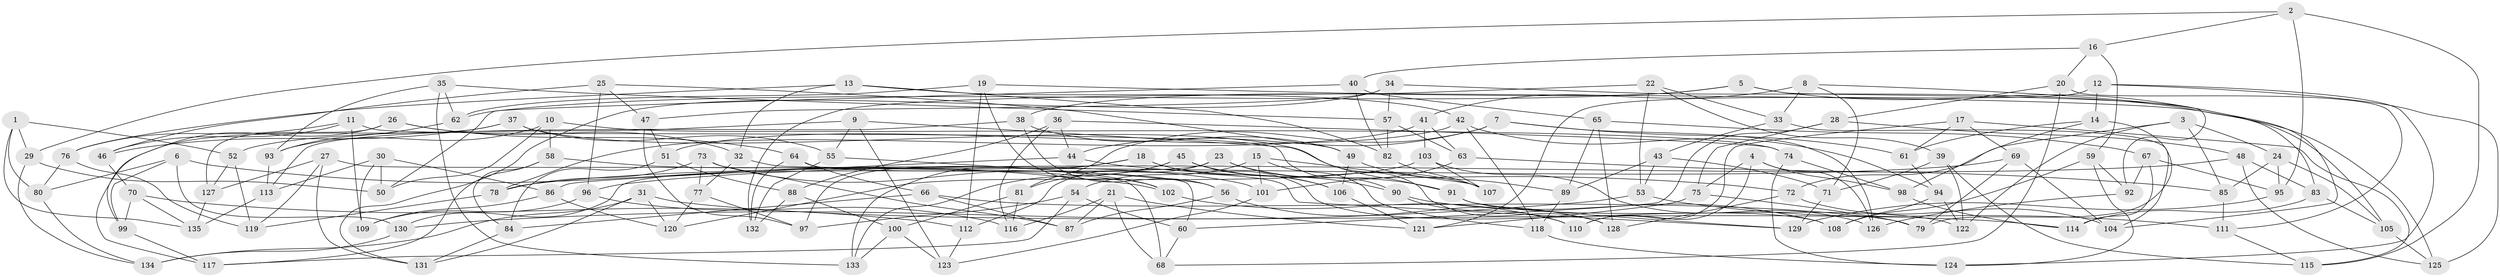 // Generated by graph-tools (version 1.1) at 2025/50/03/09/25 03:50:54]
// undirected, 135 vertices, 270 edges
graph export_dot {
graph [start="1"]
  node [color=gray90,style=filled];
  1;
  2;
  3;
  4;
  5;
  6;
  7;
  8;
  9;
  10;
  11;
  12;
  13;
  14;
  15;
  16;
  17;
  18;
  19;
  20;
  21;
  22;
  23;
  24;
  25;
  26;
  27;
  28;
  29;
  30;
  31;
  32;
  33;
  34;
  35;
  36;
  37;
  38;
  39;
  40;
  41;
  42;
  43;
  44;
  45;
  46;
  47;
  48;
  49;
  50;
  51;
  52;
  53;
  54;
  55;
  56;
  57;
  58;
  59;
  60;
  61;
  62;
  63;
  64;
  65;
  66;
  67;
  68;
  69;
  70;
  71;
  72;
  73;
  74;
  75;
  76;
  77;
  78;
  79;
  80;
  81;
  82;
  83;
  84;
  85;
  86;
  87;
  88;
  89;
  90;
  91;
  92;
  93;
  94;
  95;
  96;
  97;
  98;
  99;
  100;
  101;
  102;
  103;
  104;
  105;
  106;
  107;
  108;
  109;
  110;
  111;
  112;
  113;
  114;
  115;
  116;
  117;
  118;
  119;
  120;
  121;
  122;
  123;
  124;
  125;
  126;
  127;
  128;
  129;
  130;
  131;
  132;
  133;
  134;
  135;
  1 -- 29;
  1 -- 135;
  1 -- 80;
  1 -- 52;
  2 -- 115;
  2 -- 95;
  2 -- 29;
  2 -- 16;
  3 -- 85;
  3 -- 122;
  3 -- 24;
  3 -- 72;
  4 -- 126;
  4 -- 110;
  4 -- 75;
  4 -- 98;
  5 -- 38;
  5 -- 62;
  5 -- 92;
  5 -- 105;
  6 -- 99;
  6 -- 102;
  6 -- 80;
  6 -- 130;
  7 -- 44;
  7 -- 126;
  7 -- 61;
  7 -- 81;
  8 -- 33;
  8 -- 104;
  8 -- 41;
  8 -- 71;
  9 -- 123;
  9 -- 128;
  9 -- 55;
  9 -- 52;
  10 -- 58;
  10 -- 50;
  10 -- 74;
  10 -- 93;
  11 -- 90;
  11 -- 46;
  11 -- 109;
  11 -- 76;
  12 -- 125;
  12 -- 121;
  12 -- 124;
  12 -- 14;
  13 -- 82;
  13 -- 32;
  13 -- 76;
  13 -- 42;
  14 -- 98;
  14 -- 79;
  14 -- 61;
  15 -- 107;
  15 -- 118;
  15 -- 54;
  15 -- 101;
  16 -- 40;
  16 -- 59;
  16 -- 20;
  17 -- 61;
  17 -- 69;
  17 -- 115;
  17 -- 110;
  18 -- 106;
  18 -- 97;
  18 -- 108;
  18 -- 133;
  19 -- 102;
  19 -- 125;
  19 -- 62;
  19 -- 112;
  20 -- 28;
  20 -- 111;
  20 -- 68;
  21 -- 68;
  21 -- 87;
  21 -- 121;
  21 -- 116;
  22 -- 53;
  22 -- 33;
  22 -- 39;
  22 -- 132;
  23 -- 130;
  23 -- 112;
  23 -- 91;
  23 -- 90;
  24 -- 85;
  24 -- 105;
  24 -- 95;
  25 -- 46;
  25 -- 47;
  25 -- 49;
  25 -- 96;
  26 -- 127;
  26 -- 32;
  26 -- 99;
  26 -- 64;
  27 -- 68;
  27 -- 119;
  27 -- 127;
  27 -- 131;
  28 -- 75;
  28 -- 48;
  28 -- 60;
  29 -- 134;
  29 -- 50;
  30 -- 86;
  30 -- 50;
  30 -- 113;
  30 -- 109;
  31 -- 114;
  31 -- 120;
  31 -- 134;
  31 -- 131;
  32 -- 60;
  32 -- 77;
  33 -- 43;
  33 -- 104;
  34 -- 83;
  34 -- 57;
  34 -- 47;
  34 -- 131;
  35 -- 57;
  35 -- 93;
  35 -- 62;
  35 -- 133;
  36 -- 44;
  36 -- 74;
  36 -- 88;
  36 -- 116;
  37 -- 55;
  37 -- 91;
  37 -- 117;
  37 -- 46;
  38 -- 113;
  38 -- 49;
  38 -- 56;
  39 -- 71;
  39 -- 122;
  39 -- 115;
  40 -- 65;
  40 -- 82;
  40 -- 50;
  41 -- 63;
  41 -- 103;
  41 -- 78;
  42 -- 118;
  42 -- 94;
  42 -- 51;
  43 -- 71;
  43 -- 53;
  43 -- 89;
  44 -- 72;
  44 -- 86;
  45 -- 106;
  45 -- 133;
  45 -- 107;
  45 -- 81;
  46 -- 70;
  47 -- 97;
  47 -- 51;
  48 -- 83;
  48 -- 125;
  48 -- 96;
  49 -- 89;
  49 -- 106;
  51 -- 88;
  51 -- 84;
  52 -- 127;
  52 -- 119;
  53 -- 111;
  53 -- 130;
  54 -- 117;
  54 -- 97;
  54 -- 60;
  55 -- 132;
  55 -- 56;
  56 -- 128;
  56 -- 87;
  57 -- 82;
  57 -- 63;
  58 -- 84;
  58 -- 117;
  58 -- 101;
  59 -- 124;
  59 -- 92;
  59 -- 108;
  60 -- 68;
  61 -- 94;
  62 -- 93;
  63 -- 101;
  63 -- 85;
  64 -- 132;
  64 -- 129;
  64 -- 66;
  65 -- 89;
  65 -- 128;
  65 -- 67;
  66 -- 84;
  66 -- 87;
  66 -- 79;
  67 -- 114;
  67 -- 92;
  67 -- 95;
  69 -- 104;
  69 -- 79;
  69 -- 78;
  70 -- 135;
  70 -- 112;
  70 -- 99;
  71 -- 129;
  72 -- 104;
  72 -- 128;
  73 -- 77;
  73 -- 102;
  73 -- 78;
  73 -- 87;
  74 -- 98;
  74 -- 124;
  75 -- 79;
  75 -- 121;
  76 -- 119;
  76 -- 80;
  77 -- 97;
  77 -- 120;
  78 -- 119;
  80 -- 134;
  81 -- 100;
  81 -- 116;
  82 -- 107;
  83 -- 105;
  83 -- 114;
  84 -- 131;
  85 -- 111;
  86 -- 109;
  86 -- 120;
  88 -- 132;
  88 -- 100;
  89 -- 118;
  90 -- 110;
  90 -- 108;
  91 -- 129;
  91 -- 122;
  92 -- 126;
  93 -- 113;
  94 -- 108;
  94 -- 122;
  95 -- 129;
  96 -- 116;
  96 -- 109;
  98 -- 114;
  99 -- 117;
  100 -- 133;
  100 -- 123;
  101 -- 123;
  102 -- 110;
  103 -- 120;
  103 -- 107;
  103 -- 126;
  105 -- 125;
  106 -- 121;
  111 -- 115;
  112 -- 123;
  113 -- 135;
  118 -- 124;
  127 -- 135;
  130 -- 134;
}
